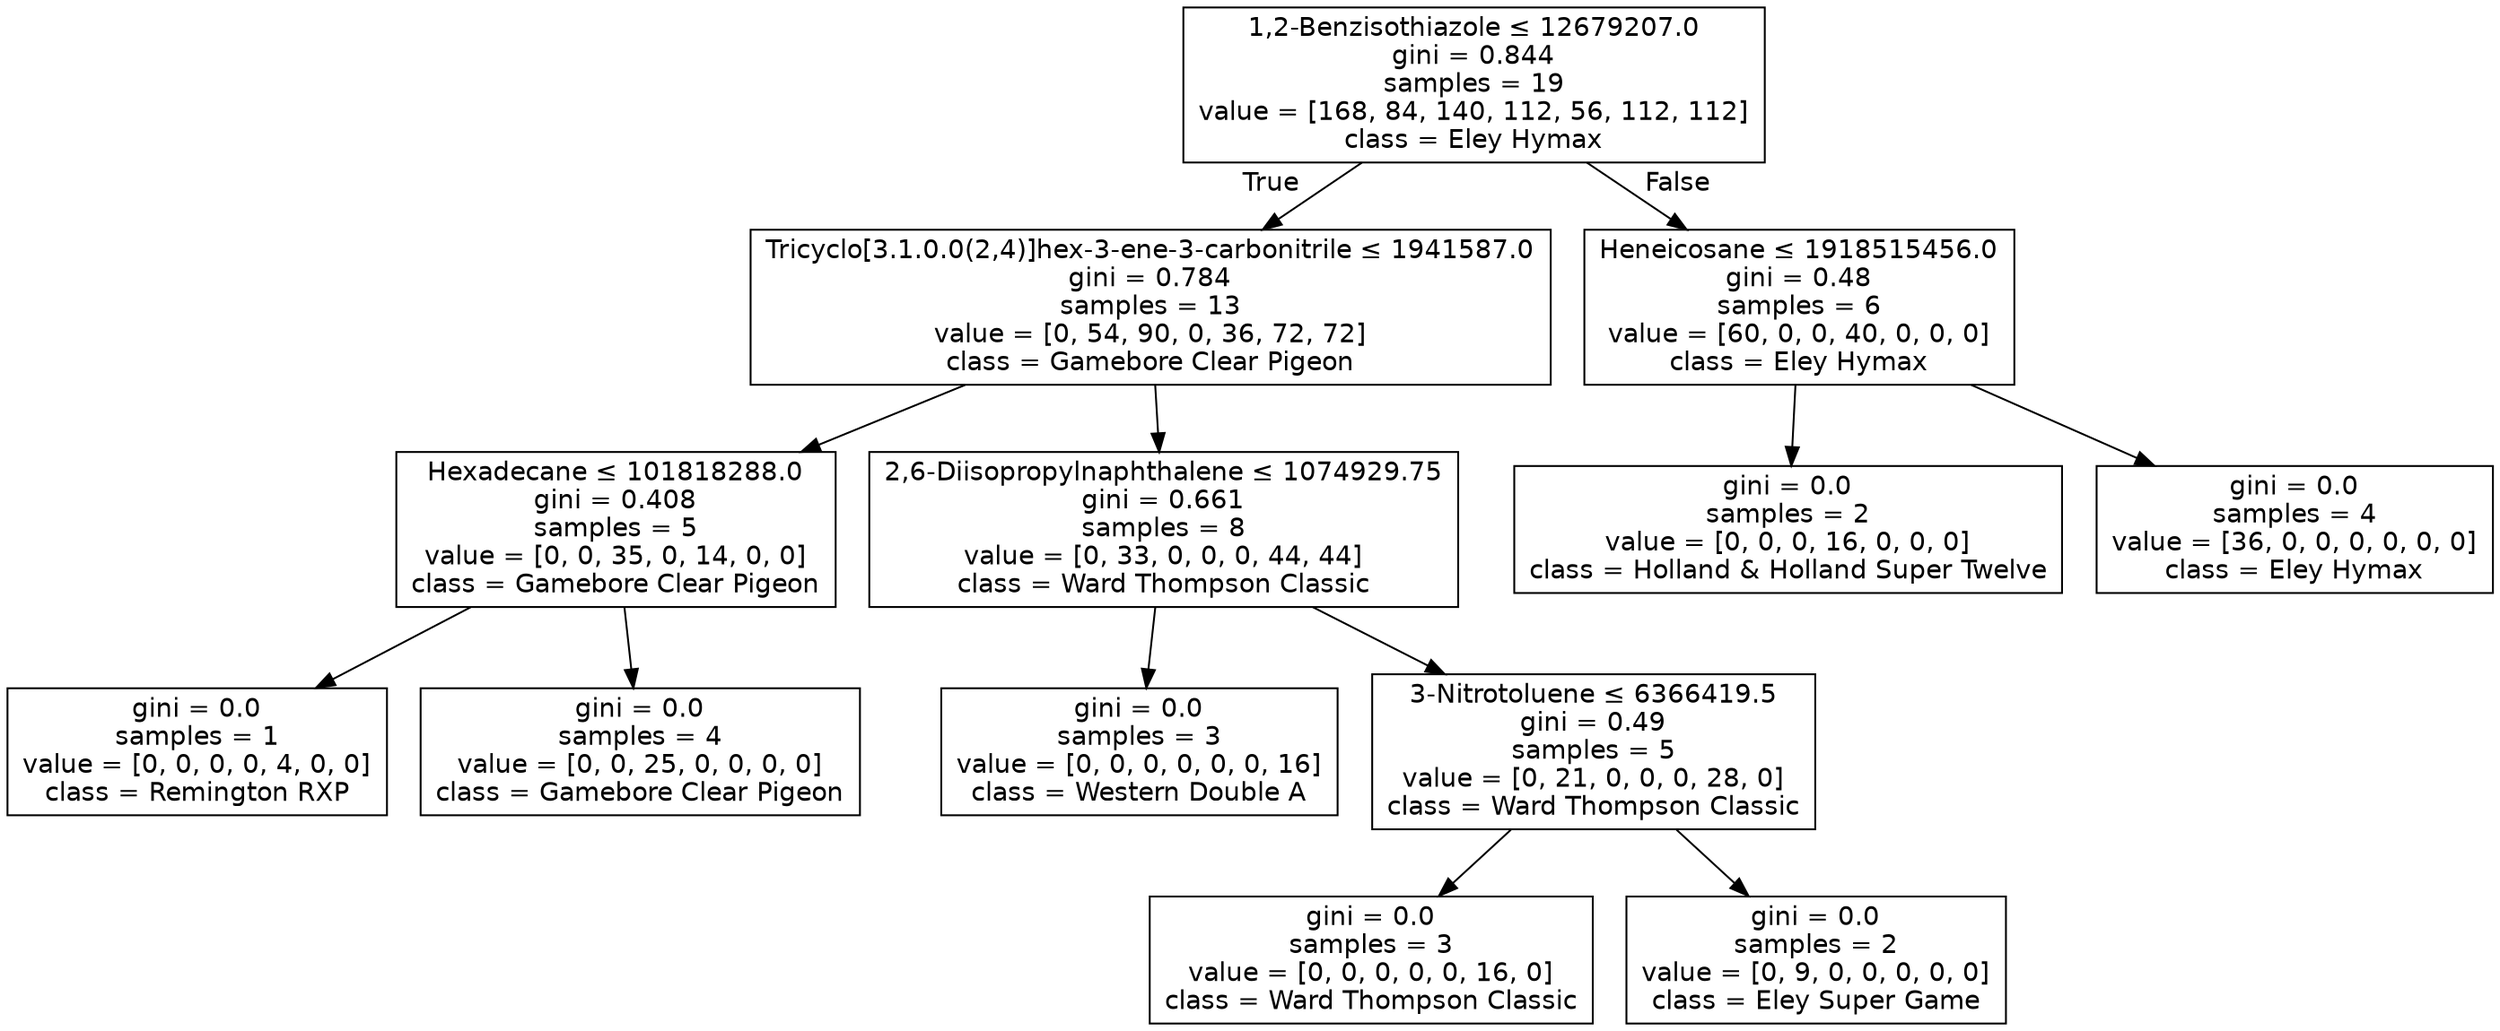 digraph Tree {
node [shape=box, fontname="helvetica"] ;
edge [fontname="helvetica"] ;
0 [label=<1,2-Benzisothiazole &le; 12679207.0<br/>gini = 0.844<br/>samples = 19<br/>value = [168, 84, 140, 112, 56, 112, 112]<br/>class = Eley Hymax>] ;
1 [label=<Tricyclo[3.1.0.0(2,4)]hex-3-ene-3-carbonitrile &le; 1941587.0<br/>gini = 0.784<br/>samples = 13<br/>value = [0, 54, 90, 0, 36, 72, 72]<br/>class = Gamebore Clear Pigeon>] ;
0 -> 1 [labeldistance=2.5, labelangle=45, headlabel="True"] ;
2 [label=<Hexadecane &le; 101818288.0<br/>gini = 0.408<br/>samples = 5<br/>value = [0, 0, 35, 0, 14, 0, 0]<br/>class = Gamebore Clear Pigeon>] ;
1 -> 2 ;
3 [label=<gini = 0.0<br/>samples = 1<br/>value = [0, 0, 0, 0, 4, 0, 0]<br/>class = Remington RXP>] ;
2 -> 3 ;
4 [label=<gini = 0.0<br/>samples = 4<br/>value = [0, 0, 25, 0, 0, 0, 0]<br/>class = Gamebore Clear Pigeon>] ;
2 -> 4 ;
5 [label=<2,6-Diisopropylnaphthalene &le; 1074929.75<br/>gini = 0.661<br/>samples = 8<br/>value = [0, 33, 0, 0, 0, 44, 44]<br/>class = Ward Thompson Classic>] ;
1 -> 5 ;
6 [label=<gini = 0.0<br/>samples = 3<br/>value = [0, 0, 0, 0, 0, 0, 16]<br/>class = Western Double A>] ;
5 -> 6 ;
7 [label=<3-Nitrotoluene &le; 6366419.5<br/>gini = 0.49<br/>samples = 5<br/>value = [0, 21, 0, 0, 0, 28, 0]<br/>class = Ward Thompson Classic>] ;
5 -> 7 ;
8 [label=<gini = 0.0<br/>samples = 3<br/>value = [0, 0, 0, 0, 0, 16, 0]<br/>class = Ward Thompson Classic>] ;
7 -> 8 ;
9 [label=<gini = 0.0<br/>samples = 2<br/>value = [0, 9, 0, 0, 0, 0, 0]<br/>class = Eley Super Game>] ;
7 -> 9 ;
10 [label=<Heneicosane &le; 1918515456.0<br/>gini = 0.48<br/>samples = 6<br/>value = [60, 0, 0, 40, 0, 0, 0]<br/>class = Eley Hymax>] ;
0 -> 10 [labeldistance=2.5, labelangle=-45, headlabel="False"] ;
11 [label=<gini = 0.0<br/>samples = 2<br/>value = [0, 0, 0, 16, 0, 0, 0]<br/>class = Holland &amp; Holland Super Twelve>] ;
10 -> 11 ;
12 [label=<gini = 0.0<br/>samples = 4<br/>value = [36, 0, 0, 0, 0, 0, 0]<br/>class = Eley Hymax>] ;
10 -> 12 ;
}
